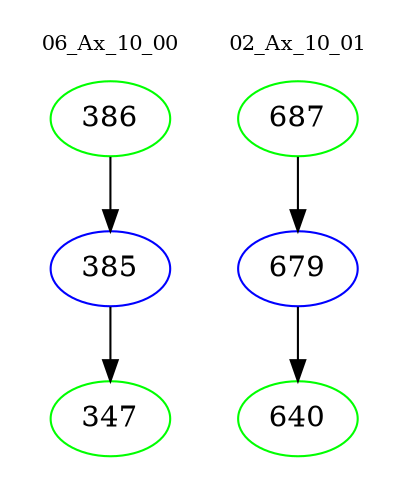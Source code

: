 digraph{
subgraph cluster_0 {
color = white
label = "06_Ax_10_00";
fontsize=10;
T0_386 [label="386", color="green"]
T0_386 -> T0_385 [color="black"]
T0_385 [label="385", color="blue"]
T0_385 -> T0_347 [color="black"]
T0_347 [label="347", color="green"]
}
subgraph cluster_1 {
color = white
label = "02_Ax_10_01";
fontsize=10;
T1_687 [label="687", color="green"]
T1_687 -> T1_679 [color="black"]
T1_679 [label="679", color="blue"]
T1_679 -> T1_640 [color="black"]
T1_640 [label="640", color="green"]
}
}
